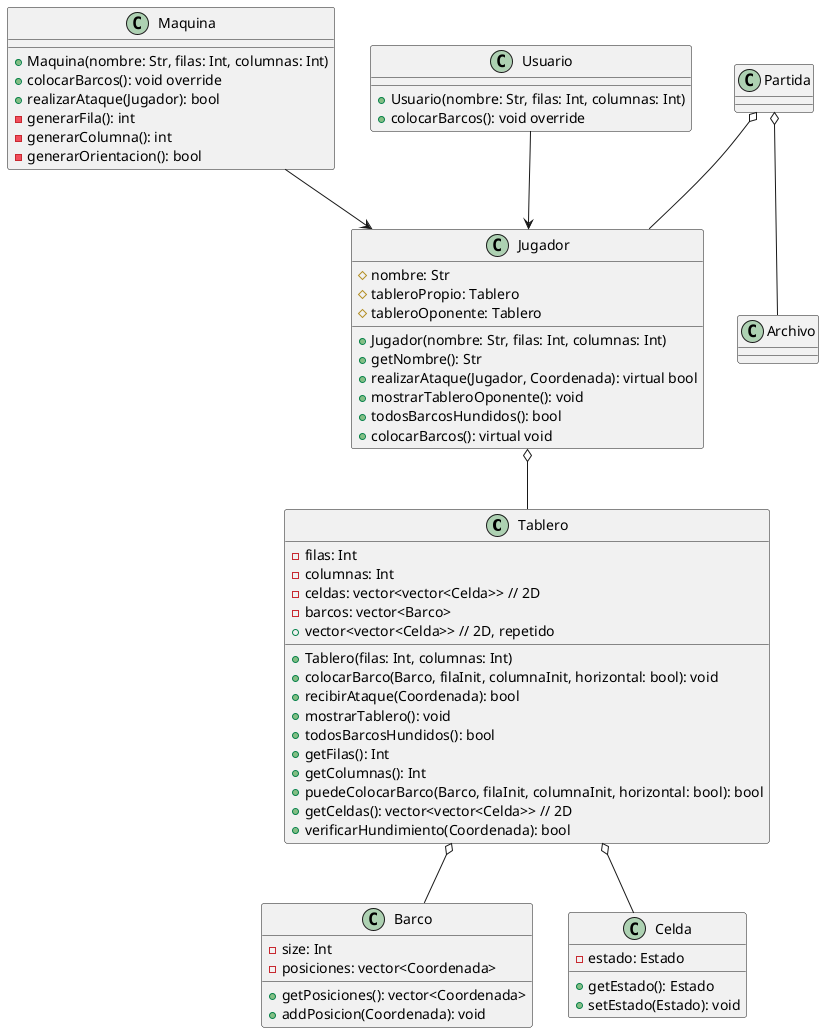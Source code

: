 @startuml


class Tablero {
    - filas: Int
    - columnas: Int
    - celdas: vector<vector<Celda>> // 2D
    - barcos: vector<Barco>
    + Tablero(filas: Int, columnas: Int)
    + colocarBarco(Barco, filaInit, columnaInit, horizontal: bool): void
    + recibirAtaque(Coordenada): bool
    + mostrarTablero(): void
    + todosBarcosHundidos(): bool
    + getFilas(): Int
    + getColumnas(): Int
    + puedeColocarBarco(Barco, filaInit, columnaInit, horizontal: bool): bool
    + vector<vector<Celda>> // 2D, repetido
    + getCeldas(): vector<vector<Celda>> // 2D
    + verificarHundimiento(Coordenada): bool
}

class Jugador {
    + Jugador(nombre: Str, filas: Int, columnas: Int)
    + getNombre(): Str
    + realizarAtaque(Jugador, Coordenada): virtual bool
    + mostrarTableroOponente(): void
    + todosBarcosHundidos(): bool
    + colocarBarcos(): virtual void
    # nombre: Str
    # tableroPropio: Tablero
    # tableroOponente: Tablero
}

Jugador o-- Tablero

class Maquina {
    + Maquina(nombre: Str, filas: Int, columnas: Int)
    + colocarBarcos(): void override
    + realizarAtaque(Jugador): bool
    - generarFila(): int
    - generarColumna(): int
    - generarOrientacion(): bool
}

class Usuario{
    + Usuario(nombre: Str, filas: Int, columnas: Int)
    + colocarBarcos(): void override
}

Maquina --> Jugador
Usuario --> Jugador

class Barco {
    - size: Int
    - posiciones: vector<Coordenada>
    + getPosiciones(): vector<Coordenada>
    + addPosicion(Coordenada): void
}

Tablero o-- Barco

' Casillero=Coordenada=Celda
class Celda{
    - estado: Estado
    + getEstado(): Estado
    + setEstado(Estado): void
}

Tablero o-- Celda

class Partida{
}

Partida o-- Jugador

class Archivo{
}

Partida o-- Archivo

@enduml
